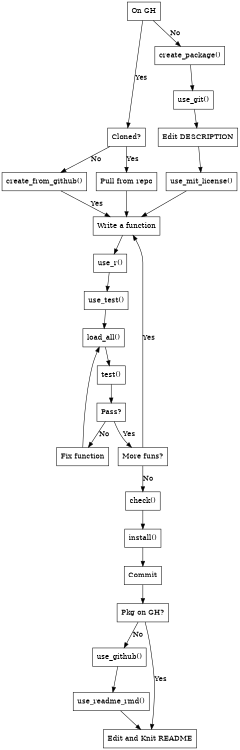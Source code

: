 digraph finite_state_machine {
	rankdir=TB;
//	rankdir=RL;
	size="8,5"
	node [shape = rectangle];
	"On GH"-> "Cloned?" [ label = "Yes" ];
        "Cloned?"-> "Pull from repo" [ label = "Yes" ];
        "Cloned?"-> "create_from_github()" [ label = "No" ];
	"On GH"-> "create_package()" [ label = "No" ];
		"create_package()" ->"use_git()";
			"use_git()" -> "Edit DESCRIPTION";
				"Edit DESCRIPTION" -> "use_mit_license()";
					"use_mit_license()" -> "Write a function";
	"create_from_github()" -> "Write a function" [ label = "Yes" ];
    "Pull from repo"-> "Write a function";
    "Write a function" -> "use_r()" -> "use_test()" -> "load_all()" -> "test()" -> "Pass?";
	"Pass?" -> "Fix function" [ label = "No" ];
	"Pass?" -> "More funs?" [ label = "Yes" ];
	"Fix function" -> "load_all()";
	"More funs?" -> "Write a function" [ label = "Yes" ];
	"More funs?" -> "check()" [ label = "No" ];
	"check()" -> "install()" -> "Commit" -> "Pkg on GH?";
	"Pkg on GH?" -> "use_github()" [ label = "No" ];
	"Pkg on GH?" -> "Edit and Knit README" [ label = "Yes" ];
	"use_github()" -> "use_readme_rmd()" -> "Edit and Knit README";

}
